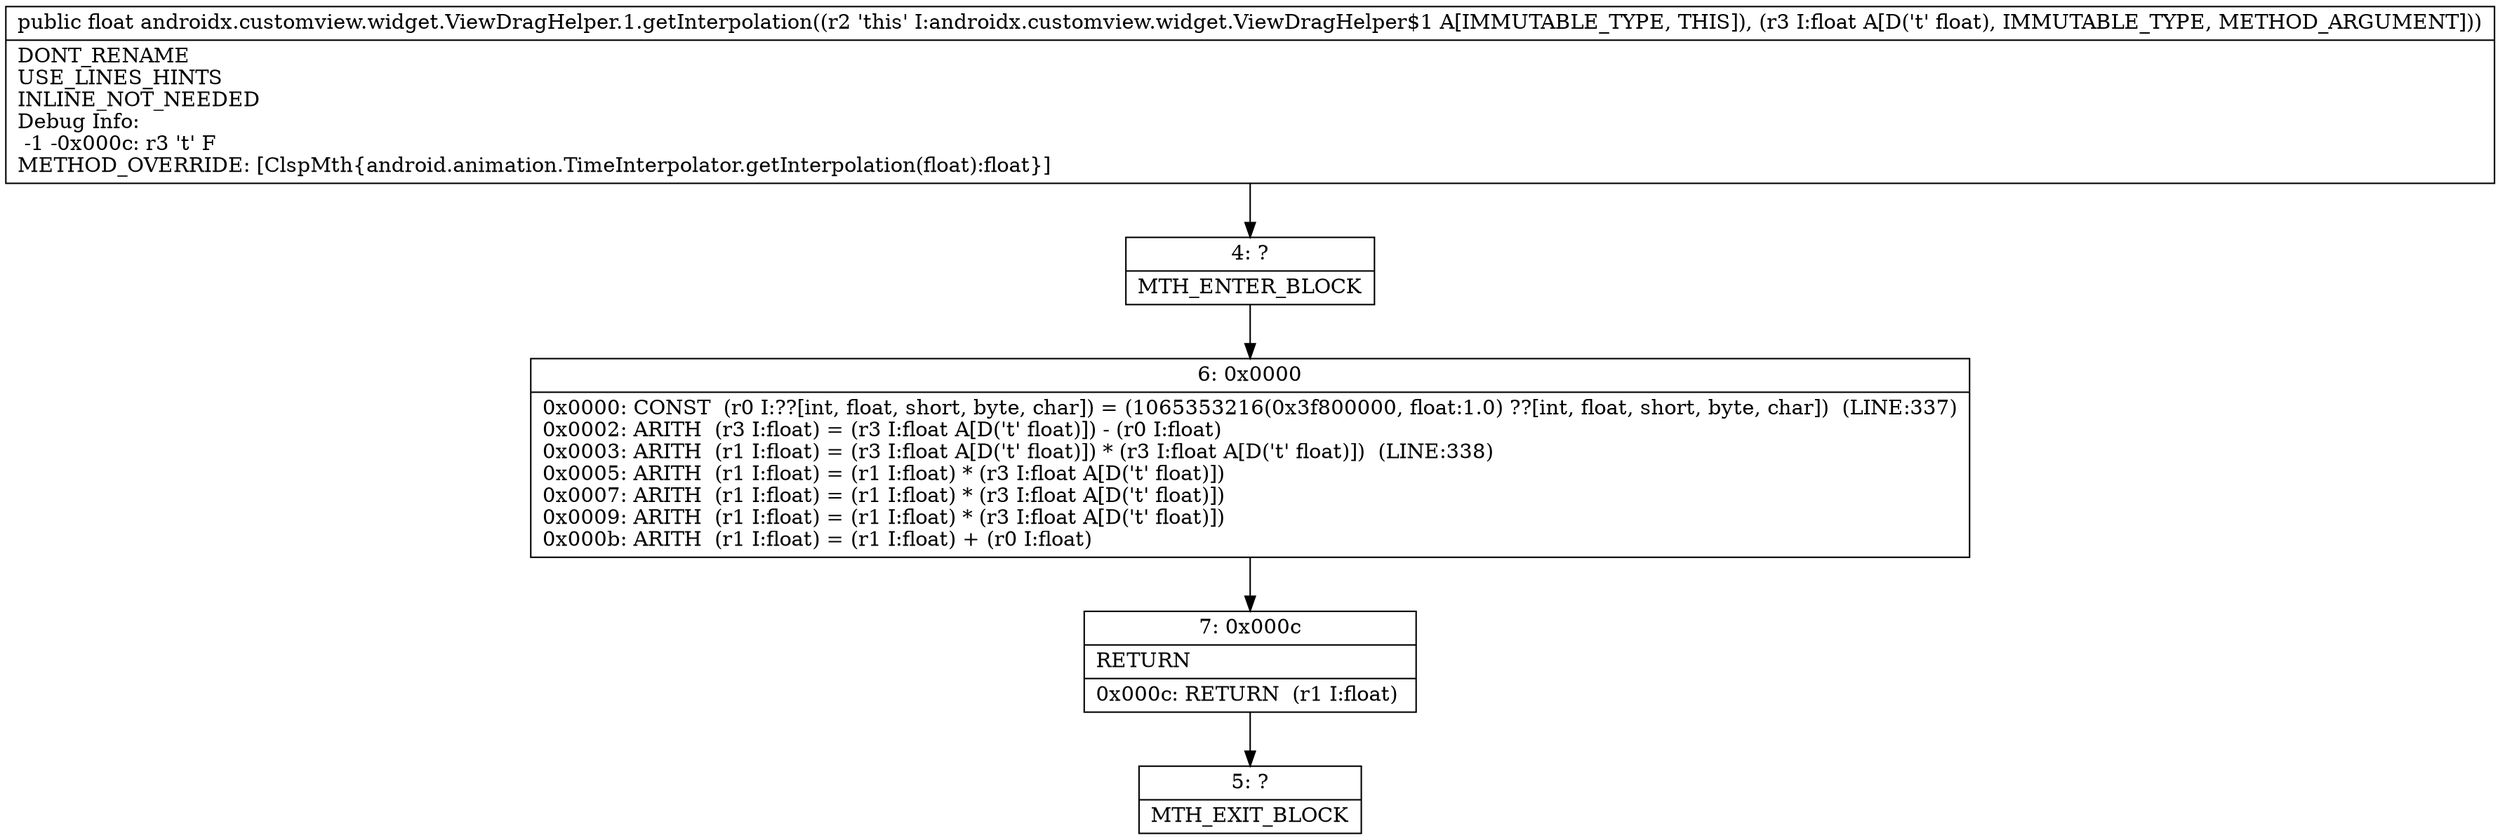 digraph "CFG forandroidx.customview.widget.ViewDragHelper.1.getInterpolation(F)F" {
Node_4 [shape=record,label="{4\:\ ?|MTH_ENTER_BLOCK\l}"];
Node_6 [shape=record,label="{6\:\ 0x0000|0x0000: CONST  (r0 I:??[int, float, short, byte, char]) = (1065353216(0x3f800000, float:1.0) ??[int, float, short, byte, char])  (LINE:337)\l0x0002: ARITH  (r3 I:float) = (r3 I:float A[D('t' float)]) \- (r0 I:float) \l0x0003: ARITH  (r1 I:float) = (r3 I:float A[D('t' float)]) * (r3 I:float A[D('t' float)])  (LINE:338)\l0x0005: ARITH  (r1 I:float) = (r1 I:float) * (r3 I:float A[D('t' float)]) \l0x0007: ARITH  (r1 I:float) = (r1 I:float) * (r3 I:float A[D('t' float)]) \l0x0009: ARITH  (r1 I:float) = (r1 I:float) * (r3 I:float A[D('t' float)]) \l0x000b: ARITH  (r1 I:float) = (r1 I:float) + (r0 I:float) \l}"];
Node_7 [shape=record,label="{7\:\ 0x000c|RETURN\l|0x000c: RETURN  (r1 I:float) \l}"];
Node_5 [shape=record,label="{5\:\ ?|MTH_EXIT_BLOCK\l}"];
MethodNode[shape=record,label="{public float androidx.customview.widget.ViewDragHelper.1.getInterpolation((r2 'this' I:androidx.customview.widget.ViewDragHelper$1 A[IMMUTABLE_TYPE, THIS]), (r3 I:float A[D('t' float), IMMUTABLE_TYPE, METHOD_ARGUMENT]))  | DONT_RENAME\lUSE_LINES_HINTS\lINLINE_NOT_NEEDED\lDebug Info:\l  \-1 \-0x000c: r3 't' F\lMETHOD_OVERRIDE: [ClspMth\{android.animation.TimeInterpolator.getInterpolation(float):float\}]\l}"];
MethodNode -> Node_4;Node_4 -> Node_6;
Node_6 -> Node_7;
Node_7 -> Node_5;
}

